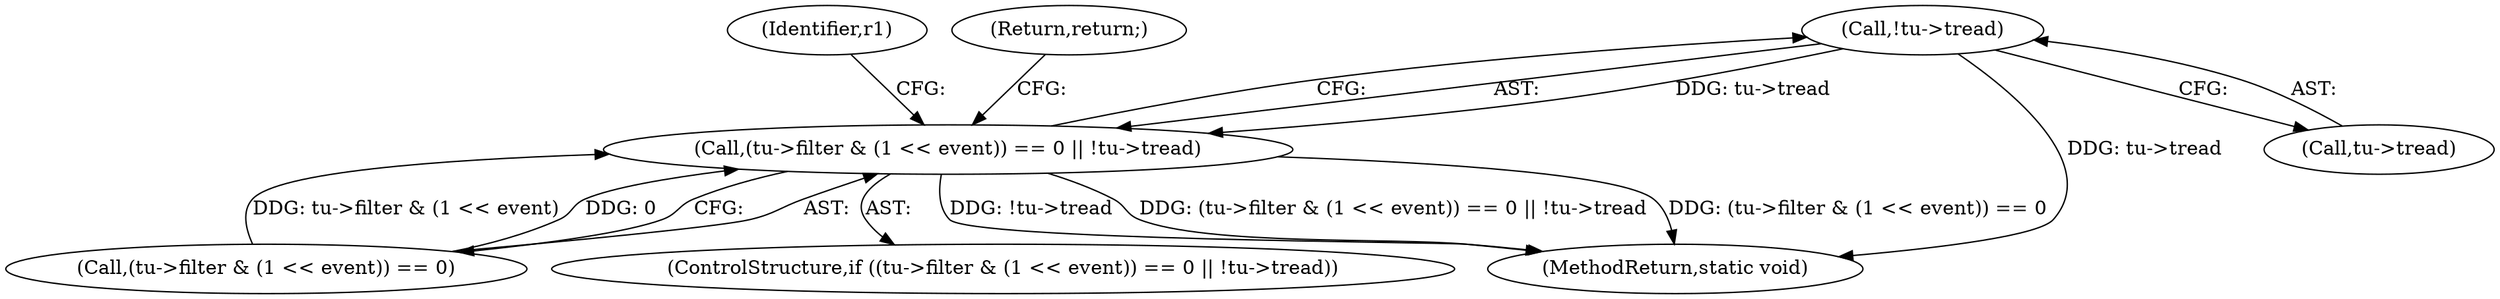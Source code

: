 digraph "0_linux_9a47e9cff994f37f7f0dbd9ae23740d0f64f9fe6@API" {
"1000139" [label="(Call,!tu->tread)"];
"1000129" [label="(Call,(tu->filter & (1 << event)) == 0 || !tu->tread)"];
"1000140" [label="(Call,tu->tread)"];
"1000130" [label="(Call,(tu->filter & (1 << event)) == 0)"];
"1000146" [label="(Identifier,r1)"];
"1000139" [label="(Call,!tu->tread)"];
"1000128" [label="(ControlStructure,if ((tu->filter & (1 << event)) == 0 || !tu->tread))"];
"1000129" [label="(Call,(tu->filter & (1 << event)) == 0 || !tu->tread)"];
"1000143" [label="(Return,return;)"];
"1000194" [label="(MethodReturn,static void)"];
"1000139" -> "1000129"  [label="AST: "];
"1000139" -> "1000140"  [label="CFG: "];
"1000140" -> "1000139"  [label="AST: "];
"1000129" -> "1000139"  [label="CFG: "];
"1000139" -> "1000194"  [label="DDG: tu->tread"];
"1000139" -> "1000129"  [label="DDG: tu->tread"];
"1000129" -> "1000128"  [label="AST: "];
"1000129" -> "1000130"  [label="CFG: "];
"1000130" -> "1000129"  [label="AST: "];
"1000143" -> "1000129"  [label="CFG: "];
"1000146" -> "1000129"  [label="CFG: "];
"1000129" -> "1000194"  [label="DDG: (tu->filter & (1 << event)) == 0"];
"1000129" -> "1000194"  [label="DDG: !tu->tread"];
"1000129" -> "1000194"  [label="DDG: (tu->filter & (1 << event)) == 0 || !tu->tread"];
"1000130" -> "1000129"  [label="DDG: tu->filter & (1 << event)"];
"1000130" -> "1000129"  [label="DDG: 0"];
}
